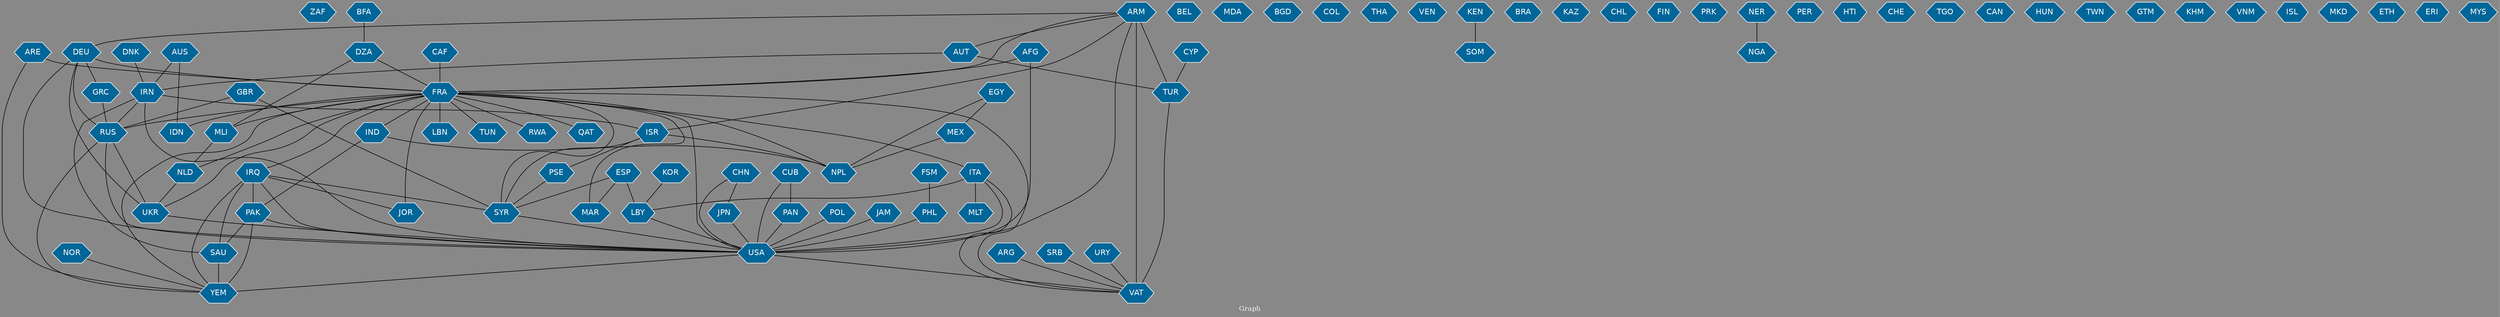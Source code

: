 // Countries together in item graph
graph {
	graph [bgcolor="#888888" fontcolor=white fontsize=12 label="Graph" outputorder=edgesfirst overlap=prism]
	node [color=white fillcolor="#006699" fontcolor=white fontname=Helvetica shape=hexagon style=filled]
	edge [arrowhead=open color=black fontcolor=white fontname=Courier fontsize=12]
		ZAF [label=ZAF]
		GRC [label=GRC]
		GBR [label=GBR]
		YEM [label=YEM]
		SAU [label=SAU]
		BEL [label=BEL]
		CHN [label=CHN]
		MEX [label=MEX]
		NPL [label=NPL]
		IRN [label=IRN]
		USA [label=USA]
		IDN [label=IDN]
		ARM [label=ARM]
		MDA [label=MDA]
		BGD [label=BGD]
		CUB [label=CUB]
		TUR [label=TUR]
		FRA [label=FRA]
		COL [label=COL]
		DEU [label=DEU]
		JPN [label=JPN]
		RUS [label=RUS]
		ISR [label=ISR]
		SYR [label=SYR]
		AUS [label=AUS]
		UKR [label=UKR]
		KOR [label=KOR]
		PSE [label=PSE]
		IRQ [label=IRQ]
		JOR [label=JOR]
		ESP [label=ESP]
		THA [label=THA]
		PAK [label=PAK]
		CYP [label=CYP]
		VEN [label=VEN]
		ITA [label=ITA]
		AFG [label=AFG]
		KEN [label=KEN]
		BRA [label=BRA]
		KAZ [label=KAZ]
		CHL [label=CHL]
		LBY [label=LBY]
		LBN [label=LBN]
		FIN [label=FIN]
		TUN [label=TUN]
		VAT [label=VAT]
		PRK [label=PRK]
		SOM [label=SOM]
		ARG [label=ARG]
		NGA [label=NGA]
		PHL [label=PHL]
		PAN [label=PAN]
		MAR [label=MAR]
		PER [label=PER]
		ARE [label=ARE]
		RWA [label=RWA]
		POL [label=POL]
		QAT [label=QAT]
		HTI [label=HTI]
		AUT [label=AUT]
		EGY [label=EGY]
		CHE [label=CHE]
		TGO [label=TGO]
		CAN [label=CAN]
		MLI [label=MLI]
		HUN [label=HUN]
		FSM [label=FSM]
		NLD [label=NLD]
		DNK [label=DNK]
		TWN [label=TWN]
		SRB [label=SRB]
		GTM [label=GTM]
		KHM [label=KHM]
		VNM [label=VNM]
		ISL [label=ISL]
		MKD [label=MKD]
		ETH [label=ETH]
		NOR [label=NOR]
		IND [label=IND]
		DZA [label=DZA]
		CAF [label=CAF]
		URY [label=URY]
		BFA [label=BFA]
		JAM [label=JAM]
		ERI [label=ERI]
		MLT [label=MLT]
		MYS [label=MYS]
		NER [label=NER]
			FRA -- IDN [weight=24]
			FRA -- NLD [weight=1]
			IND -- PAK [weight=2]
			USA -- VAT [weight=1]
			CUB -- PAN [weight=4]
			FSM -- PHL [weight=1]
			CAF -- FRA [weight=3]
			NOR -- YEM [weight=1]
			SAU -- YEM [weight=9]
			IRQ -- PAK [weight=1]
			CYP -- TUR [weight=2]
			ARM -- TUR [weight=13]
			BFA -- DZA [weight=2]
			FRA -- MAR [weight=1]
			MLI -- NLD [weight=1]
			FRA -- IND [weight=2]
			AFG -- FRA [weight=1]
			AFG -- USA [weight=2]
			ARG -- VAT [weight=2]
			TUR -- VAT [weight=2]
			IRN -- ISR [weight=7]
			FRA -- JOR [weight=3]
			LBY -- USA [weight=1]
			FRA -- YEM [weight=2]
			USA -- YEM [weight=2]
			ITA -- MLT [weight=1]
			AUT -- IRN [weight=1]
			ARM -- ISR [weight=1]
			FRA -- MLI [weight=2]
			NLD -- UKR [weight=1]
			PAK -- YEM [weight=2]
			ARM -- DEU [weight=6]
			AUT -- TUR [weight=2]
			DEU -- RUS [weight=4]
			JPN -- USA [weight=1]
			CHN -- USA [weight=3]
			DNK -- IRN [weight=1]
			DZA -- FRA [weight=1]
			CHN -- JPN [weight=1]
			UKR -- USA [weight=2]
			IRQ -- SAU [weight=1]
			IRQ -- SYR [weight=2]
			ESP -- SYR [weight=1]
			KOR -- LBY [weight=2]
			SRB -- VAT [weight=1]
			DEU -- GRC [weight=1]
			GBR -- RUS [weight=1]
			KEN -- SOM [weight=3]
			ARM -- VAT [weight=12]
			AUS -- IDN [weight=5]
			DZA -- MLI [weight=1]
			POL -- USA [weight=1]
			GBR -- SYR [weight=1]
			GRC -- RUS [weight=1]
			IRN -- RUS [weight=7]
			FRA -- USA [weight=4]
			DEU -- FRA [weight=5]
			JAM -- USA [weight=2]
			ISR -- PSE [weight=15]
			ARE -- FRA [weight=2]
			PHL -- USA [weight=1]
			PAK -- USA [weight=2]
			FRA -- ITA [weight=1]
			EGY -- MEX [weight=1]
			MEX -- NPL [weight=1]
			FRA -- SYR [weight=11]
			IRQ -- JOR [weight=2]
			RUS -- UKR [weight=5]
			ITA -- USA [weight=1]
			FRA -- RUS [weight=5]
			IRN -- USA [weight=12]
			IRN -- SAU [weight=1]
			ISR -- NPL [weight=1]
			FRA -- LBN [weight=1]
			ARM -- AUT [weight=2]
			FRA -- NPL [weight=23]
			ARM -- FRA [weight=5]
			AUS -- IRN [weight=2]
			SYR -- USA [weight=1]
			DEU -- UKR [weight=2]
			ITA -- LBY [weight=2]
			ISR -- SYR [weight=1]
			IRQ -- USA [weight=3]
			PSE -- SYR [weight=6]
			NER -- NGA [weight=1]
			FRA -- IRQ [weight=4]
			ESP -- LBY [weight=2]
			FRA -- VAT [weight=3]
			EGY -- NPL [weight=1]
			IRQ -- YEM [weight=1]
			ARM -- USA [weight=1]
			URY -- VAT [weight=1]
			ITA -- VAT [weight=1]
			RUS -- USA [weight=4]
			FRA -- QAT [weight=1]
			DEU -- USA [weight=2]
			PAK -- SAU [weight=1]
			CUB -- USA [weight=27]
			PAN -- USA [weight=5]
			ESP -- MAR [weight=4]
			RUS -- YEM [weight=1]
			ARE -- YEM [weight=1]
			FRA -- RWA [weight=1]
			FRA -- UKR [weight=2]
			FRA -- TUN [weight=2]
			IND -- NPL [weight=1]
}